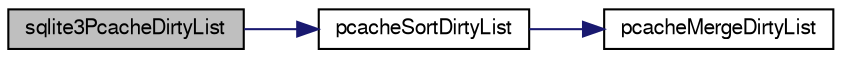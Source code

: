 digraph "sqlite3PcacheDirtyList"
{
  edge [fontname="FreeSans",fontsize="10",labelfontname="FreeSans",labelfontsize="10"];
  node [fontname="FreeSans",fontsize="10",shape=record];
  rankdir="LR";
  Node651498 [label="sqlite3PcacheDirtyList",height=0.2,width=0.4,color="black", fillcolor="grey75", style="filled", fontcolor="black"];
  Node651498 -> Node651499 [color="midnightblue",fontsize="10",style="solid",fontname="FreeSans"];
  Node651499 [label="pcacheSortDirtyList",height=0.2,width=0.4,color="black", fillcolor="white", style="filled",URL="$sqlite3_8c.html#a514c3d7d59cd3820a8fb16a489631101"];
  Node651499 -> Node651500 [color="midnightblue",fontsize="10",style="solid",fontname="FreeSans"];
  Node651500 [label="pcacheMergeDirtyList",height=0.2,width=0.4,color="black", fillcolor="white", style="filled",URL="$sqlite3_8c.html#a790204fad8eb27820a936c5220396089"];
}
